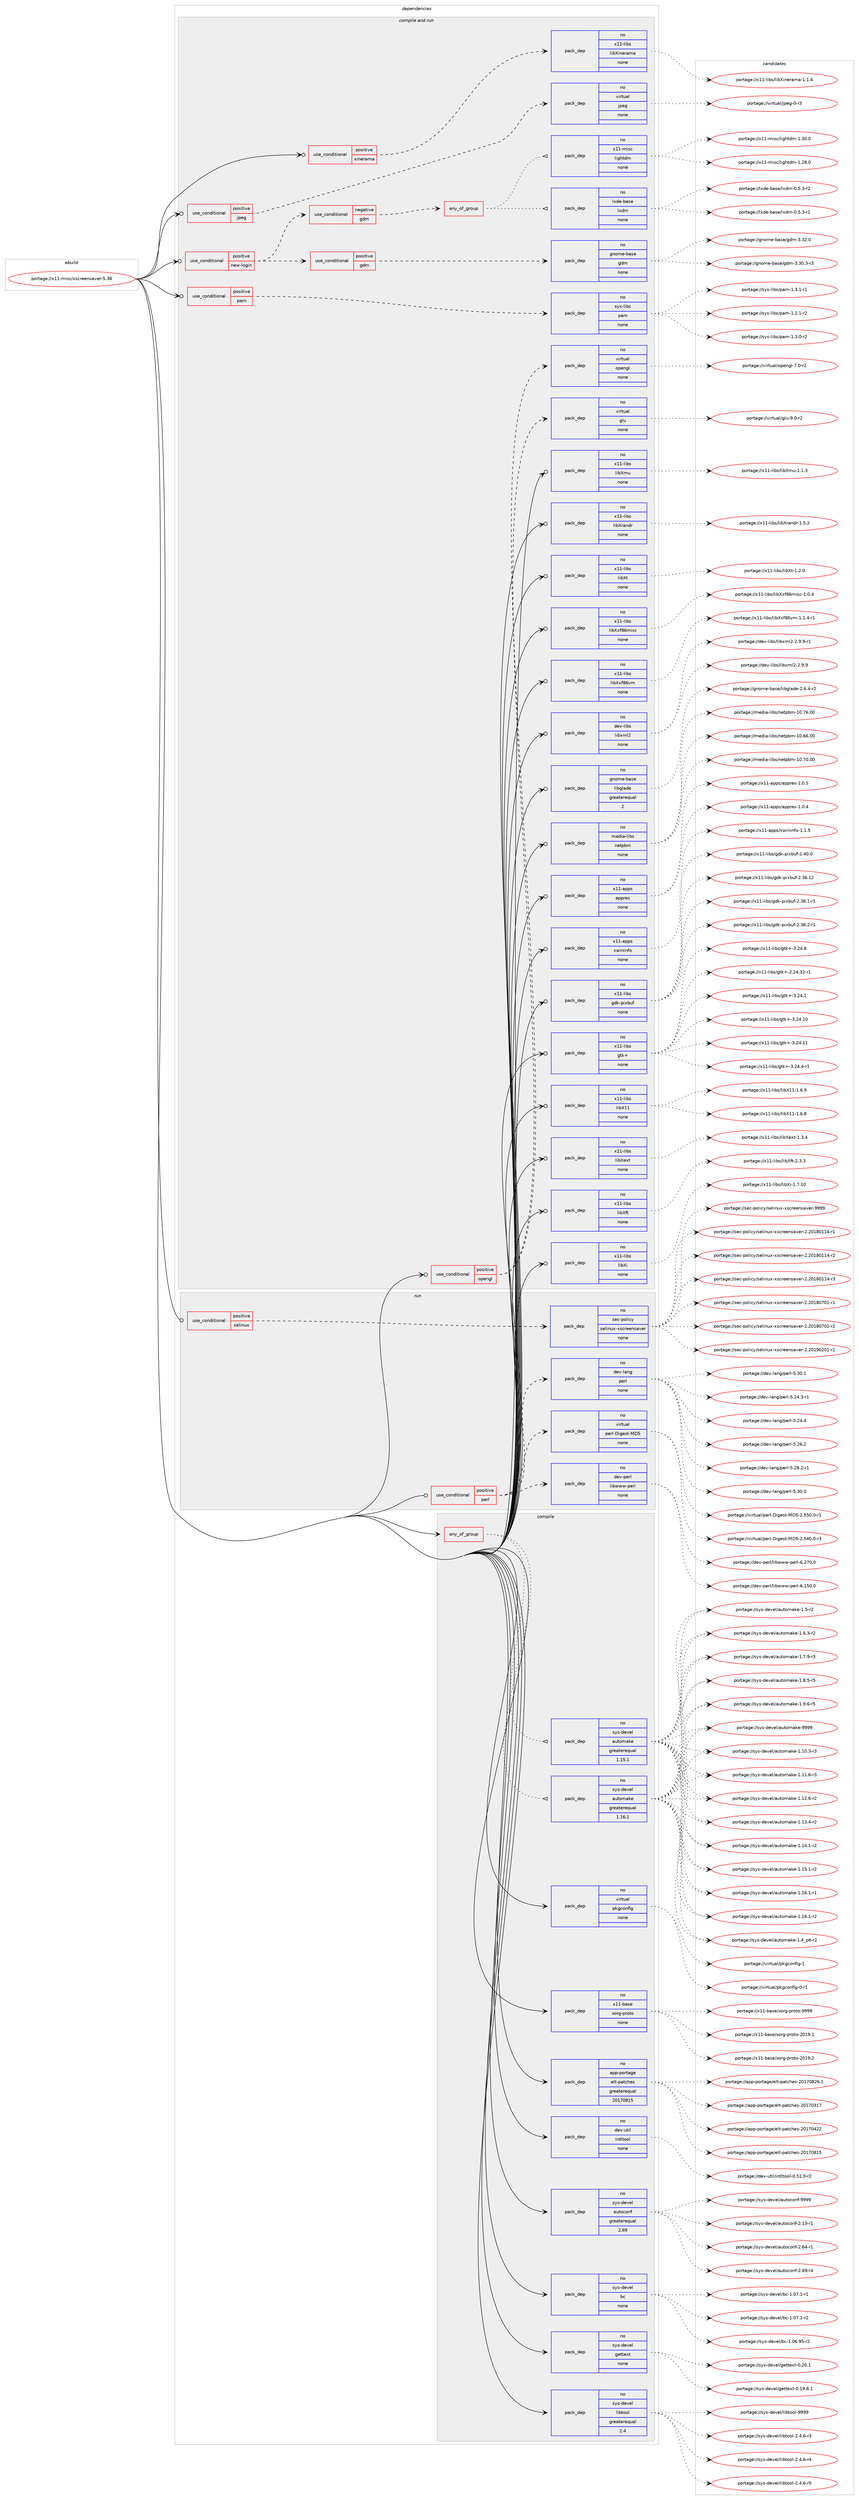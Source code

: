 digraph prolog {

# *************
# Graph options
# *************

newrank=true;
concentrate=true;
compound=true;
graph [rankdir=LR,fontname=Helvetica,fontsize=10,ranksep=1.5];#, ranksep=2.5, nodesep=0.2];
edge  [arrowhead=vee];
node  [fontname=Helvetica,fontsize=10];

# **********
# The ebuild
# **********

subgraph cluster_leftcol {
color=gray;
rank=same;
label=<<i>ebuild</i>>;
id [label="portage://x11-misc/xscreensaver-5.38", color=red, width=4, href="../x11-misc/xscreensaver-5.38.svg"];
}

# ****************
# The dependencies
# ****************

subgraph cluster_midcol {
color=gray;
label=<<i>dependencies</i>>;
subgraph cluster_compile {
fillcolor="#eeeeee";
style=filled;
label=<<i>compile</i>>;
subgraph any7915 {
dependency455602 [label=<<TABLE BORDER="0" CELLBORDER="1" CELLSPACING="0" CELLPADDING="4"><TR><TD CELLPADDING="10">any_of_group</TD></TR></TABLE>>, shape=none, color=red];subgraph pack338644 {
dependency455603 [label=<<TABLE BORDER="0" CELLBORDER="1" CELLSPACING="0" CELLPADDING="4" WIDTH="220"><TR><TD ROWSPAN="6" CELLPADDING="30">pack_dep</TD></TR><TR><TD WIDTH="110">no</TD></TR><TR><TD>sys-devel</TD></TR><TR><TD>automake</TD></TR><TR><TD>greaterequal</TD></TR><TR><TD>1.16.1</TD></TR></TABLE>>, shape=none, color=blue];
}
dependency455602:e -> dependency455603:w [weight=20,style="dotted",arrowhead="oinv"];
subgraph pack338645 {
dependency455604 [label=<<TABLE BORDER="0" CELLBORDER="1" CELLSPACING="0" CELLPADDING="4" WIDTH="220"><TR><TD ROWSPAN="6" CELLPADDING="30">pack_dep</TD></TR><TR><TD WIDTH="110">no</TD></TR><TR><TD>sys-devel</TD></TR><TR><TD>automake</TD></TR><TR><TD>greaterequal</TD></TR><TR><TD>1.15.1</TD></TR></TABLE>>, shape=none, color=blue];
}
dependency455602:e -> dependency455604:w [weight=20,style="dotted",arrowhead="oinv"];
}
id:e -> dependency455602:w [weight=20,style="solid",arrowhead="vee"];
subgraph pack338646 {
dependency455605 [label=<<TABLE BORDER="0" CELLBORDER="1" CELLSPACING="0" CELLPADDING="4" WIDTH="220"><TR><TD ROWSPAN="6" CELLPADDING="30">pack_dep</TD></TR><TR><TD WIDTH="110">no</TD></TR><TR><TD>app-portage</TD></TR><TR><TD>elt-patches</TD></TR><TR><TD>greaterequal</TD></TR><TR><TD>20170815</TD></TR></TABLE>>, shape=none, color=blue];
}
id:e -> dependency455605:w [weight=20,style="solid",arrowhead="vee"];
subgraph pack338647 {
dependency455606 [label=<<TABLE BORDER="0" CELLBORDER="1" CELLSPACING="0" CELLPADDING="4" WIDTH="220"><TR><TD ROWSPAN="6" CELLPADDING="30">pack_dep</TD></TR><TR><TD WIDTH="110">no</TD></TR><TR><TD>dev-util</TD></TR><TR><TD>intltool</TD></TR><TR><TD>none</TD></TR><TR><TD></TD></TR></TABLE>>, shape=none, color=blue];
}
id:e -> dependency455606:w [weight=20,style="solid",arrowhead="vee"];
subgraph pack338648 {
dependency455607 [label=<<TABLE BORDER="0" CELLBORDER="1" CELLSPACING="0" CELLPADDING="4" WIDTH="220"><TR><TD ROWSPAN="6" CELLPADDING="30">pack_dep</TD></TR><TR><TD WIDTH="110">no</TD></TR><TR><TD>sys-devel</TD></TR><TR><TD>autoconf</TD></TR><TR><TD>greaterequal</TD></TR><TR><TD>2.69</TD></TR></TABLE>>, shape=none, color=blue];
}
id:e -> dependency455607:w [weight=20,style="solid",arrowhead="vee"];
subgraph pack338649 {
dependency455608 [label=<<TABLE BORDER="0" CELLBORDER="1" CELLSPACING="0" CELLPADDING="4" WIDTH="220"><TR><TD ROWSPAN="6" CELLPADDING="30">pack_dep</TD></TR><TR><TD WIDTH="110">no</TD></TR><TR><TD>sys-devel</TD></TR><TR><TD>bc</TD></TR><TR><TD>none</TD></TR><TR><TD></TD></TR></TABLE>>, shape=none, color=blue];
}
id:e -> dependency455608:w [weight=20,style="solid",arrowhead="vee"];
subgraph pack338650 {
dependency455609 [label=<<TABLE BORDER="0" CELLBORDER="1" CELLSPACING="0" CELLPADDING="4" WIDTH="220"><TR><TD ROWSPAN="6" CELLPADDING="30">pack_dep</TD></TR><TR><TD WIDTH="110">no</TD></TR><TR><TD>sys-devel</TD></TR><TR><TD>gettext</TD></TR><TR><TD>none</TD></TR><TR><TD></TD></TR></TABLE>>, shape=none, color=blue];
}
id:e -> dependency455609:w [weight=20,style="solid",arrowhead="vee"];
subgraph pack338651 {
dependency455610 [label=<<TABLE BORDER="0" CELLBORDER="1" CELLSPACING="0" CELLPADDING="4" WIDTH="220"><TR><TD ROWSPAN="6" CELLPADDING="30">pack_dep</TD></TR><TR><TD WIDTH="110">no</TD></TR><TR><TD>sys-devel</TD></TR><TR><TD>libtool</TD></TR><TR><TD>greaterequal</TD></TR><TR><TD>2.4</TD></TR></TABLE>>, shape=none, color=blue];
}
id:e -> dependency455610:w [weight=20,style="solid",arrowhead="vee"];
subgraph pack338652 {
dependency455611 [label=<<TABLE BORDER="0" CELLBORDER="1" CELLSPACING="0" CELLPADDING="4" WIDTH="220"><TR><TD ROWSPAN="6" CELLPADDING="30">pack_dep</TD></TR><TR><TD WIDTH="110">no</TD></TR><TR><TD>virtual</TD></TR><TR><TD>pkgconfig</TD></TR><TR><TD>none</TD></TR><TR><TD></TD></TR></TABLE>>, shape=none, color=blue];
}
id:e -> dependency455611:w [weight=20,style="solid",arrowhead="vee"];
subgraph pack338653 {
dependency455612 [label=<<TABLE BORDER="0" CELLBORDER="1" CELLSPACING="0" CELLPADDING="4" WIDTH="220"><TR><TD ROWSPAN="6" CELLPADDING="30">pack_dep</TD></TR><TR><TD WIDTH="110">no</TD></TR><TR><TD>x11-base</TD></TR><TR><TD>xorg-proto</TD></TR><TR><TD>none</TD></TR><TR><TD></TD></TR></TABLE>>, shape=none, color=blue];
}
id:e -> dependency455612:w [weight=20,style="solid",arrowhead="vee"];
}
subgraph cluster_compileandrun {
fillcolor="#eeeeee";
style=filled;
label=<<i>compile and run</i>>;
subgraph cond108754 {
dependency455613 [label=<<TABLE BORDER="0" CELLBORDER="1" CELLSPACING="0" CELLPADDING="4"><TR><TD ROWSPAN="3" CELLPADDING="10">use_conditional</TD></TR><TR><TD>positive</TD></TR><TR><TD>jpeg</TD></TR></TABLE>>, shape=none, color=red];
subgraph pack338654 {
dependency455614 [label=<<TABLE BORDER="0" CELLBORDER="1" CELLSPACING="0" CELLPADDING="4" WIDTH="220"><TR><TD ROWSPAN="6" CELLPADDING="30">pack_dep</TD></TR><TR><TD WIDTH="110">no</TD></TR><TR><TD>virtual</TD></TR><TR><TD>jpeg</TD></TR><TR><TD>none</TD></TR><TR><TD></TD></TR></TABLE>>, shape=none, color=blue];
}
dependency455613:e -> dependency455614:w [weight=20,style="dashed",arrowhead="vee"];
}
id:e -> dependency455613:w [weight=20,style="solid",arrowhead="odotvee"];
subgraph cond108755 {
dependency455615 [label=<<TABLE BORDER="0" CELLBORDER="1" CELLSPACING="0" CELLPADDING="4"><TR><TD ROWSPAN="3" CELLPADDING="10">use_conditional</TD></TR><TR><TD>positive</TD></TR><TR><TD>new-login</TD></TR></TABLE>>, shape=none, color=red];
subgraph cond108756 {
dependency455616 [label=<<TABLE BORDER="0" CELLBORDER="1" CELLSPACING="0" CELLPADDING="4"><TR><TD ROWSPAN="3" CELLPADDING="10">use_conditional</TD></TR><TR><TD>positive</TD></TR><TR><TD>gdm</TD></TR></TABLE>>, shape=none, color=red];
subgraph pack338655 {
dependency455617 [label=<<TABLE BORDER="0" CELLBORDER="1" CELLSPACING="0" CELLPADDING="4" WIDTH="220"><TR><TD ROWSPAN="6" CELLPADDING="30">pack_dep</TD></TR><TR><TD WIDTH="110">no</TD></TR><TR><TD>gnome-base</TD></TR><TR><TD>gdm</TD></TR><TR><TD>none</TD></TR><TR><TD></TD></TR></TABLE>>, shape=none, color=blue];
}
dependency455616:e -> dependency455617:w [weight=20,style="dashed",arrowhead="vee"];
}
dependency455615:e -> dependency455616:w [weight=20,style="dashed",arrowhead="vee"];
subgraph cond108757 {
dependency455618 [label=<<TABLE BORDER="0" CELLBORDER="1" CELLSPACING="0" CELLPADDING="4"><TR><TD ROWSPAN="3" CELLPADDING="10">use_conditional</TD></TR><TR><TD>negative</TD></TR><TR><TD>gdm</TD></TR></TABLE>>, shape=none, color=red];
subgraph any7916 {
dependency455619 [label=<<TABLE BORDER="0" CELLBORDER="1" CELLSPACING="0" CELLPADDING="4"><TR><TD CELLPADDING="10">any_of_group</TD></TR></TABLE>>, shape=none, color=red];subgraph pack338656 {
dependency455620 [label=<<TABLE BORDER="0" CELLBORDER="1" CELLSPACING="0" CELLPADDING="4" WIDTH="220"><TR><TD ROWSPAN="6" CELLPADDING="30">pack_dep</TD></TR><TR><TD WIDTH="110">no</TD></TR><TR><TD>x11-misc</TD></TR><TR><TD>lightdm</TD></TR><TR><TD>none</TD></TR><TR><TD></TD></TR></TABLE>>, shape=none, color=blue];
}
dependency455619:e -> dependency455620:w [weight=20,style="dotted",arrowhead="oinv"];
subgraph pack338657 {
dependency455621 [label=<<TABLE BORDER="0" CELLBORDER="1" CELLSPACING="0" CELLPADDING="4" WIDTH="220"><TR><TD ROWSPAN="6" CELLPADDING="30">pack_dep</TD></TR><TR><TD WIDTH="110">no</TD></TR><TR><TD>lxde-base</TD></TR><TR><TD>lxdm</TD></TR><TR><TD>none</TD></TR><TR><TD></TD></TR></TABLE>>, shape=none, color=blue];
}
dependency455619:e -> dependency455621:w [weight=20,style="dotted",arrowhead="oinv"];
}
dependency455618:e -> dependency455619:w [weight=20,style="dashed",arrowhead="vee"];
}
dependency455615:e -> dependency455618:w [weight=20,style="dashed",arrowhead="vee"];
}
id:e -> dependency455615:w [weight=20,style="solid",arrowhead="odotvee"];
subgraph cond108758 {
dependency455622 [label=<<TABLE BORDER="0" CELLBORDER="1" CELLSPACING="0" CELLPADDING="4"><TR><TD ROWSPAN="3" CELLPADDING="10">use_conditional</TD></TR><TR><TD>positive</TD></TR><TR><TD>opengl</TD></TR></TABLE>>, shape=none, color=red];
subgraph pack338658 {
dependency455623 [label=<<TABLE BORDER="0" CELLBORDER="1" CELLSPACING="0" CELLPADDING="4" WIDTH="220"><TR><TD ROWSPAN="6" CELLPADDING="30">pack_dep</TD></TR><TR><TD WIDTH="110">no</TD></TR><TR><TD>virtual</TD></TR><TR><TD>glu</TD></TR><TR><TD>none</TD></TR><TR><TD></TD></TR></TABLE>>, shape=none, color=blue];
}
dependency455622:e -> dependency455623:w [weight=20,style="dashed",arrowhead="vee"];
subgraph pack338659 {
dependency455624 [label=<<TABLE BORDER="0" CELLBORDER="1" CELLSPACING="0" CELLPADDING="4" WIDTH="220"><TR><TD ROWSPAN="6" CELLPADDING="30">pack_dep</TD></TR><TR><TD WIDTH="110">no</TD></TR><TR><TD>virtual</TD></TR><TR><TD>opengl</TD></TR><TR><TD>none</TD></TR><TR><TD></TD></TR></TABLE>>, shape=none, color=blue];
}
dependency455622:e -> dependency455624:w [weight=20,style="dashed",arrowhead="vee"];
}
id:e -> dependency455622:w [weight=20,style="solid",arrowhead="odotvee"];
subgraph cond108759 {
dependency455625 [label=<<TABLE BORDER="0" CELLBORDER="1" CELLSPACING="0" CELLPADDING="4"><TR><TD ROWSPAN="3" CELLPADDING="10">use_conditional</TD></TR><TR><TD>positive</TD></TR><TR><TD>pam</TD></TR></TABLE>>, shape=none, color=red];
subgraph pack338660 {
dependency455626 [label=<<TABLE BORDER="0" CELLBORDER="1" CELLSPACING="0" CELLPADDING="4" WIDTH="220"><TR><TD ROWSPAN="6" CELLPADDING="30">pack_dep</TD></TR><TR><TD WIDTH="110">no</TD></TR><TR><TD>sys-libs</TD></TR><TR><TD>pam</TD></TR><TR><TD>none</TD></TR><TR><TD></TD></TR></TABLE>>, shape=none, color=blue];
}
dependency455625:e -> dependency455626:w [weight=20,style="dashed",arrowhead="vee"];
}
id:e -> dependency455625:w [weight=20,style="solid",arrowhead="odotvee"];
subgraph cond108760 {
dependency455627 [label=<<TABLE BORDER="0" CELLBORDER="1" CELLSPACING="0" CELLPADDING="4"><TR><TD ROWSPAN="3" CELLPADDING="10">use_conditional</TD></TR><TR><TD>positive</TD></TR><TR><TD>xinerama</TD></TR></TABLE>>, shape=none, color=red];
subgraph pack338661 {
dependency455628 [label=<<TABLE BORDER="0" CELLBORDER="1" CELLSPACING="0" CELLPADDING="4" WIDTH="220"><TR><TD ROWSPAN="6" CELLPADDING="30">pack_dep</TD></TR><TR><TD WIDTH="110">no</TD></TR><TR><TD>x11-libs</TD></TR><TR><TD>libXinerama</TD></TR><TR><TD>none</TD></TR><TR><TD></TD></TR></TABLE>>, shape=none, color=blue];
}
dependency455627:e -> dependency455628:w [weight=20,style="dashed",arrowhead="vee"];
}
id:e -> dependency455627:w [weight=20,style="solid",arrowhead="odotvee"];
subgraph pack338662 {
dependency455629 [label=<<TABLE BORDER="0" CELLBORDER="1" CELLSPACING="0" CELLPADDING="4" WIDTH="220"><TR><TD ROWSPAN="6" CELLPADDING="30">pack_dep</TD></TR><TR><TD WIDTH="110">no</TD></TR><TR><TD>dev-libs</TD></TR><TR><TD>libxml2</TD></TR><TR><TD>none</TD></TR><TR><TD></TD></TR></TABLE>>, shape=none, color=blue];
}
id:e -> dependency455629:w [weight=20,style="solid",arrowhead="odotvee"];
subgraph pack338663 {
dependency455630 [label=<<TABLE BORDER="0" CELLBORDER="1" CELLSPACING="0" CELLPADDING="4" WIDTH="220"><TR><TD ROWSPAN="6" CELLPADDING="30">pack_dep</TD></TR><TR><TD WIDTH="110">no</TD></TR><TR><TD>gnome-base</TD></TR><TR><TD>libglade</TD></TR><TR><TD>greaterequal</TD></TR><TR><TD>2</TD></TR></TABLE>>, shape=none, color=blue];
}
id:e -> dependency455630:w [weight=20,style="solid",arrowhead="odotvee"];
subgraph pack338664 {
dependency455631 [label=<<TABLE BORDER="0" CELLBORDER="1" CELLSPACING="0" CELLPADDING="4" WIDTH="220"><TR><TD ROWSPAN="6" CELLPADDING="30">pack_dep</TD></TR><TR><TD WIDTH="110">no</TD></TR><TR><TD>media-libs</TD></TR><TR><TD>netpbm</TD></TR><TR><TD>none</TD></TR><TR><TD></TD></TR></TABLE>>, shape=none, color=blue];
}
id:e -> dependency455631:w [weight=20,style="solid",arrowhead="odotvee"];
subgraph pack338665 {
dependency455632 [label=<<TABLE BORDER="0" CELLBORDER="1" CELLSPACING="0" CELLPADDING="4" WIDTH="220"><TR><TD ROWSPAN="6" CELLPADDING="30">pack_dep</TD></TR><TR><TD WIDTH="110">no</TD></TR><TR><TD>x11-apps</TD></TR><TR><TD>appres</TD></TR><TR><TD>none</TD></TR><TR><TD></TD></TR></TABLE>>, shape=none, color=blue];
}
id:e -> dependency455632:w [weight=20,style="solid",arrowhead="odotvee"];
subgraph pack338666 {
dependency455633 [label=<<TABLE BORDER="0" CELLBORDER="1" CELLSPACING="0" CELLPADDING="4" WIDTH="220"><TR><TD ROWSPAN="6" CELLPADDING="30">pack_dep</TD></TR><TR><TD WIDTH="110">no</TD></TR><TR><TD>x11-apps</TD></TR><TR><TD>xwininfo</TD></TR><TR><TD>none</TD></TR><TR><TD></TD></TR></TABLE>>, shape=none, color=blue];
}
id:e -> dependency455633:w [weight=20,style="solid",arrowhead="odotvee"];
subgraph pack338667 {
dependency455634 [label=<<TABLE BORDER="0" CELLBORDER="1" CELLSPACING="0" CELLPADDING="4" WIDTH="220"><TR><TD ROWSPAN="6" CELLPADDING="30">pack_dep</TD></TR><TR><TD WIDTH="110">no</TD></TR><TR><TD>x11-libs</TD></TR><TR><TD>gdk-pixbuf</TD></TR><TR><TD>none</TD></TR><TR><TD></TD></TR></TABLE>>, shape=none, color=blue];
}
id:e -> dependency455634:w [weight=20,style="solid",arrowhead="odotvee"];
subgraph pack338668 {
dependency455635 [label=<<TABLE BORDER="0" CELLBORDER="1" CELLSPACING="0" CELLPADDING="4" WIDTH="220"><TR><TD ROWSPAN="6" CELLPADDING="30">pack_dep</TD></TR><TR><TD WIDTH="110">no</TD></TR><TR><TD>x11-libs</TD></TR><TR><TD>gtk+</TD></TR><TR><TD>none</TD></TR><TR><TD></TD></TR></TABLE>>, shape=none, color=blue];
}
id:e -> dependency455635:w [weight=20,style="solid",arrowhead="odotvee"];
subgraph pack338669 {
dependency455636 [label=<<TABLE BORDER="0" CELLBORDER="1" CELLSPACING="0" CELLPADDING="4" WIDTH="220"><TR><TD ROWSPAN="6" CELLPADDING="30">pack_dep</TD></TR><TR><TD WIDTH="110">no</TD></TR><TR><TD>x11-libs</TD></TR><TR><TD>libX11</TD></TR><TR><TD>none</TD></TR><TR><TD></TD></TR></TABLE>>, shape=none, color=blue];
}
id:e -> dependency455636:w [weight=20,style="solid",arrowhead="odotvee"];
subgraph pack338670 {
dependency455637 [label=<<TABLE BORDER="0" CELLBORDER="1" CELLSPACING="0" CELLPADDING="4" WIDTH="220"><TR><TD ROWSPAN="6" CELLPADDING="30">pack_dep</TD></TR><TR><TD WIDTH="110">no</TD></TR><TR><TD>x11-libs</TD></TR><TR><TD>libXext</TD></TR><TR><TD>none</TD></TR><TR><TD></TD></TR></TABLE>>, shape=none, color=blue];
}
id:e -> dependency455637:w [weight=20,style="solid",arrowhead="odotvee"];
subgraph pack338671 {
dependency455638 [label=<<TABLE BORDER="0" CELLBORDER="1" CELLSPACING="0" CELLPADDING="4" WIDTH="220"><TR><TD ROWSPAN="6" CELLPADDING="30">pack_dep</TD></TR><TR><TD WIDTH="110">no</TD></TR><TR><TD>x11-libs</TD></TR><TR><TD>libXft</TD></TR><TR><TD>none</TD></TR><TR><TD></TD></TR></TABLE>>, shape=none, color=blue];
}
id:e -> dependency455638:w [weight=20,style="solid",arrowhead="odotvee"];
subgraph pack338672 {
dependency455639 [label=<<TABLE BORDER="0" CELLBORDER="1" CELLSPACING="0" CELLPADDING="4" WIDTH="220"><TR><TD ROWSPAN="6" CELLPADDING="30">pack_dep</TD></TR><TR><TD WIDTH="110">no</TD></TR><TR><TD>x11-libs</TD></TR><TR><TD>libXi</TD></TR><TR><TD>none</TD></TR><TR><TD></TD></TR></TABLE>>, shape=none, color=blue];
}
id:e -> dependency455639:w [weight=20,style="solid",arrowhead="odotvee"];
subgraph pack338673 {
dependency455640 [label=<<TABLE BORDER="0" CELLBORDER="1" CELLSPACING="0" CELLPADDING="4" WIDTH="220"><TR><TD ROWSPAN="6" CELLPADDING="30">pack_dep</TD></TR><TR><TD WIDTH="110">no</TD></TR><TR><TD>x11-libs</TD></TR><TR><TD>libXmu</TD></TR><TR><TD>none</TD></TR><TR><TD></TD></TR></TABLE>>, shape=none, color=blue];
}
id:e -> dependency455640:w [weight=20,style="solid",arrowhead="odotvee"];
subgraph pack338674 {
dependency455641 [label=<<TABLE BORDER="0" CELLBORDER="1" CELLSPACING="0" CELLPADDING="4" WIDTH="220"><TR><TD ROWSPAN="6" CELLPADDING="30">pack_dep</TD></TR><TR><TD WIDTH="110">no</TD></TR><TR><TD>x11-libs</TD></TR><TR><TD>libXrandr</TD></TR><TR><TD>none</TD></TR><TR><TD></TD></TR></TABLE>>, shape=none, color=blue];
}
id:e -> dependency455641:w [weight=20,style="solid",arrowhead="odotvee"];
subgraph pack338675 {
dependency455642 [label=<<TABLE BORDER="0" CELLBORDER="1" CELLSPACING="0" CELLPADDING="4" WIDTH="220"><TR><TD ROWSPAN="6" CELLPADDING="30">pack_dep</TD></TR><TR><TD WIDTH="110">no</TD></TR><TR><TD>x11-libs</TD></TR><TR><TD>libXt</TD></TR><TR><TD>none</TD></TR><TR><TD></TD></TR></TABLE>>, shape=none, color=blue];
}
id:e -> dependency455642:w [weight=20,style="solid",arrowhead="odotvee"];
subgraph pack338676 {
dependency455643 [label=<<TABLE BORDER="0" CELLBORDER="1" CELLSPACING="0" CELLPADDING="4" WIDTH="220"><TR><TD ROWSPAN="6" CELLPADDING="30">pack_dep</TD></TR><TR><TD WIDTH="110">no</TD></TR><TR><TD>x11-libs</TD></TR><TR><TD>libXxf86misc</TD></TR><TR><TD>none</TD></TR><TR><TD></TD></TR></TABLE>>, shape=none, color=blue];
}
id:e -> dependency455643:w [weight=20,style="solid",arrowhead="odotvee"];
subgraph pack338677 {
dependency455644 [label=<<TABLE BORDER="0" CELLBORDER="1" CELLSPACING="0" CELLPADDING="4" WIDTH="220"><TR><TD ROWSPAN="6" CELLPADDING="30">pack_dep</TD></TR><TR><TD WIDTH="110">no</TD></TR><TR><TD>x11-libs</TD></TR><TR><TD>libXxf86vm</TD></TR><TR><TD>none</TD></TR><TR><TD></TD></TR></TABLE>>, shape=none, color=blue];
}
id:e -> dependency455644:w [weight=20,style="solid",arrowhead="odotvee"];
}
subgraph cluster_run {
fillcolor="#eeeeee";
style=filled;
label=<<i>run</i>>;
subgraph cond108761 {
dependency455645 [label=<<TABLE BORDER="0" CELLBORDER="1" CELLSPACING="0" CELLPADDING="4"><TR><TD ROWSPAN="3" CELLPADDING="10">use_conditional</TD></TR><TR><TD>positive</TD></TR><TR><TD>perl</TD></TR></TABLE>>, shape=none, color=red];
subgraph pack338678 {
dependency455646 [label=<<TABLE BORDER="0" CELLBORDER="1" CELLSPACING="0" CELLPADDING="4" WIDTH="220"><TR><TD ROWSPAN="6" CELLPADDING="30">pack_dep</TD></TR><TR><TD WIDTH="110">no</TD></TR><TR><TD>dev-lang</TD></TR><TR><TD>perl</TD></TR><TR><TD>none</TD></TR><TR><TD></TD></TR></TABLE>>, shape=none, color=blue];
}
dependency455645:e -> dependency455646:w [weight=20,style="dashed",arrowhead="vee"];
subgraph pack338679 {
dependency455647 [label=<<TABLE BORDER="0" CELLBORDER="1" CELLSPACING="0" CELLPADDING="4" WIDTH="220"><TR><TD ROWSPAN="6" CELLPADDING="30">pack_dep</TD></TR><TR><TD WIDTH="110">no</TD></TR><TR><TD>dev-perl</TD></TR><TR><TD>libwww-perl</TD></TR><TR><TD>none</TD></TR><TR><TD></TD></TR></TABLE>>, shape=none, color=blue];
}
dependency455645:e -> dependency455647:w [weight=20,style="dashed",arrowhead="vee"];
subgraph pack338680 {
dependency455648 [label=<<TABLE BORDER="0" CELLBORDER="1" CELLSPACING="0" CELLPADDING="4" WIDTH="220"><TR><TD ROWSPAN="6" CELLPADDING="30">pack_dep</TD></TR><TR><TD WIDTH="110">no</TD></TR><TR><TD>virtual</TD></TR><TR><TD>perl-Digest-MD5</TD></TR><TR><TD>none</TD></TR><TR><TD></TD></TR></TABLE>>, shape=none, color=blue];
}
dependency455645:e -> dependency455648:w [weight=20,style="dashed",arrowhead="vee"];
}
id:e -> dependency455645:w [weight=20,style="solid",arrowhead="odot"];
subgraph cond108762 {
dependency455649 [label=<<TABLE BORDER="0" CELLBORDER="1" CELLSPACING="0" CELLPADDING="4"><TR><TD ROWSPAN="3" CELLPADDING="10">use_conditional</TD></TR><TR><TD>positive</TD></TR><TR><TD>selinux</TD></TR></TABLE>>, shape=none, color=red];
subgraph pack338681 {
dependency455650 [label=<<TABLE BORDER="0" CELLBORDER="1" CELLSPACING="0" CELLPADDING="4" WIDTH="220"><TR><TD ROWSPAN="6" CELLPADDING="30">pack_dep</TD></TR><TR><TD WIDTH="110">no</TD></TR><TR><TD>sec-policy</TD></TR><TR><TD>selinux-xscreensaver</TD></TR><TR><TD>none</TD></TR><TR><TD></TD></TR></TABLE>>, shape=none, color=blue];
}
dependency455649:e -> dependency455650:w [weight=20,style="dashed",arrowhead="vee"];
}
id:e -> dependency455649:w [weight=20,style="solid",arrowhead="odot"];
}
}

# **************
# The candidates
# **************

subgraph cluster_choices {
rank=same;
color=gray;
label=<<i>candidates</i>>;

subgraph choice338644 {
color=black;
nodesep=1;
choiceportage11512111545100101118101108479711711611110997107101454946494846514511451 [label="portage://sys-devel/automake-1.10.3-r3", color=red, width=4,href="../sys-devel/automake-1.10.3-r3.svg"];
choiceportage11512111545100101118101108479711711611110997107101454946494946544511451 [label="portage://sys-devel/automake-1.11.6-r3", color=red, width=4,href="../sys-devel/automake-1.11.6-r3.svg"];
choiceportage11512111545100101118101108479711711611110997107101454946495046544511450 [label="portage://sys-devel/automake-1.12.6-r2", color=red, width=4,href="../sys-devel/automake-1.12.6-r2.svg"];
choiceportage11512111545100101118101108479711711611110997107101454946495146524511450 [label="portage://sys-devel/automake-1.13.4-r2", color=red, width=4,href="../sys-devel/automake-1.13.4-r2.svg"];
choiceportage11512111545100101118101108479711711611110997107101454946495246494511450 [label="portage://sys-devel/automake-1.14.1-r2", color=red, width=4,href="../sys-devel/automake-1.14.1-r2.svg"];
choiceportage11512111545100101118101108479711711611110997107101454946495346494511450 [label="portage://sys-devel/automake-1.15.1-r2", color=red, width=4,href="../sys-devel/automake-1.15.1-r2.svg"];
choiceportage11512111545100101118101108479711711611110997107101454946495446494511449 [label="portage://sys-devel/automake-1.16.1-r1", color=red, width=4,href="../sys-devel/automake-1.16.1-r1.svg"];
choiceportage11512111545100101118101108479711711611110997107101454946495446494511450 [label="portage://sys-devel/automake-1.16.1-r2", color=red, width=4,href="../sys-devel/automake-1.16.1-r2.svg"];
choiceportage115121115451001011181011084797117116111109971071014549465295112544511450 [label="portage://sys-devel/automake-1.4_p6-r2", color=red, width=4,href="../sys-devel/automake-1.4_p6-r2.svg"];
choiceportage11512111545100101118101108479711711611110997107101454946534511450 [label="portage://sys-devel/automake-1.5-r2", color=red, width=4,href="../sys-devel/automake-1.5-r2.svg"];
choiceportage115121115451001011181011084797117116111109971071014549465446514511450 [label="portage://sys-devel/automake-1.6.3-r2", color=red, width=4,href="../sys-devel/automake-1.6.3-r2.svg"];
choiceportage115121115451001011181011084797117116111109971071014549465546574511451 [label="portage://sys-devel/automake-1.7.9-r3", color=red, width=4,href="../sys-devel/automake-1.7.9-r3.svg"];
choiceportage115121115451001011181011084797117116111109971071014549465646534511453 [label="portage://sys-devel/automake-1.8.5-r5", color=red, width=4,href="../sys-devel/automake-1.8.5-r5.svg"];
choiceportage115121115451001011181011084797117116111109971071014549465746544511453 [label="portage://sys-devel/automake-1.9.6-r5", color=red, width=4,href="../sys-devel/automake-1.9.6-r5.svg"];
choiceportage115121115451001011181011084797117116111109971071014557575757 [label="portage://sys-devel/automake-9999", color=red, width=4,href="../sys-devel/automake-9999.svg"];
dependency455603:e -> choiceportage11512111545100101118101108479711711611110997107101454946494846514511451:w [style=dotted,weight="100"];
dependency455603:e -> choiceportage11512111545100101118101108479711711611110997107101454946494946544511451:w [style=dotted,weight="100"];
dependency455603:e -> choiceportage11512111545100101118101108479711711611110997107101454946495046544511450:w [style=dotted,weight="100"];
dependency455603:e -> choiceportage11512111545100101118101108479711711611110997107101454946495146524511450:w [style=dotted,weight="100"];
dependency455603:e -> choiceportage11512111545100101118101108479711711611110997107101454946495246494511450:w [style=dotted,weight="100"];
dependency455603:e -> choiceportage11512111545100101118101108479711711611110997107101454946495346494511450:w [style=dotted,weight="100"];
dependency455603:e -> choiceportage11512111545100101118101108479711711611110997107101454946495446494511449:w [style=dotted,weight="100"];
dependency455603:e -> choiceportage11512111545100101118101108479711711611110997107101454946495446494511450:w [style=dotted,weight="100"];
dependency455603:e -> choiceportage115121115451001011181011084797117116111109971071014549465295112544511450:w [style=dotted,weight="100"];
dependency455603:e -> choiceportage11512111545100101118101108479711711611110997107101454946534511450:w [style=dotted,weight="100"];
dependency455603:e -> choiceportage115121115451001011181011084797117116111109971071014549465446514511450:w [style=dotted,weight="100"];
dependency455603:e -> choiceportage115121115451001011181011084797117116111109971071014549465546574511451:w [style=dotted,weight="100"];
dependency455603:e -> choiceportage115121115451001011181011084797117116111109971071014549465646534511453:w [style=dotted,weight="100"];
dependency455603:e -> choiceportage115121115451001011181011084797117116111109971071014549465746544511453:w [style=dotted,weight="100"];
dependency455603:e -> choiceportage115121115451001011181011084797117116111109971071014557575757:w [style=dotted,weight="100"];
}
subgraph choice338645 {
color=black;
nodesep=1;
choiceportage11512111545100101118101108479711711611110997107101454946494846514511451 [label="portage://sys-devel/automake-1.10.3-r3", color=red, width=4,href="../sys-devel/automake-1.10.3-r3.svg"];
choiceportage11512111545100101118101108479711711611110997107101454946494946544511451 [label="portage://sys-devel/automake-1.11.6-r3", color=red, width=4,href="../sys-devel/automake-1.11.6-r3.svg"];
choiceportage11512111545100101118101108479711711611110997107101454946495046544511450 [label="portage://sys-devel/automake-1.12.6-r2", color=red, width=4,href="../sys-devel/automake-1.12.6-r2.svg"];
choiceportage11512111545100101118101108479711711611110997107101454946495146524511450 [label="portage://sys-devel/automake-1.13.4-r2", color=red, width=4,href="../sys-devel/automake-1.13.4-r2.svg"];
choiceportage11512111545100101118101108479711711611110997107101454946495246494511450 [label="portage://sys-devel/automake-1.14.1-r2", color=red, width=4,href="../sys-devel/automake-1.14.1-r2.svg"];
choiceportage11512111545100101118101108479711711611110997107101454946495346494511450 [label="portage://sys-devel/automake-1.15.1-r2", color=red, width=4,href="../sys-devel/automake-1.15.1-r2.svg"];
choiceportage11512111545100101118101108479711711611110997107101454946495446494511449 [label="portage://sys-devel/automake-1.16.1-r1", color=red, width=4,href="../sys-devel/automake-1.16.1-r1.svg"];
choiceportage11512111545100101118101108479711711611110997107101454946495446494511450 [label="portage://sys-devel/automake-1.16.1-r2", color=red, width=4,href="../sys-devel/automake-1.16.1-r2.svg"];
choiceportage115121115451001011181011084797117116111109971071014549465295112544511450 [label="portage://sys-devel/automake-1.4_p6-r2", color=red, width=4,href="../sys-devel/automake-1.4_p6-r2.svg"];
choiceportage11512111545100101118101108479711711611110997107101454946534511450 [label="portage://sys-devel/automake-1.5-r2", color=red, width=4,href="../sys-devel/automake-1.5-r2.svg"];
choiceportage115121115451001011181011084797117116111109971071014549465446514511450 [label="portage://sys-devel/automake-1.6.3-r2", color=red, width=4,href="../sys-devel/automake-1.6.3-r2.svg"];
choiceportage115121115451001011181011084797117116111109971071014549465546574511451 [label="portage://sys-devel/automake-1.7.9-r3", color=red, width=4,href="../sys-devel/automake-1.7.9-r3.svg"];
choiceportage115121115451001011181011084797117116111109971071014549465646534511453 [label="portage://sys-devel/automake-1.8.5-r5", color=red, width=4,href="../sys-devel/automake-1.8.5-r5.svg"];
choiceportage115121115451001011181011084797117116111109971071014549465746544511453 [label="portage://sys-devel/automake-1.9.6-r5", color=red, width=4,href="../sys-devel/automake-1.9.6-r5.svg"];
choiceportage115121115451001011181011084797117116111109971071014557575757 [label="portage://sys-devel/automake-9999", color=red, width=4,href="../sys-devel/automake-9999.svg"];
dependency455604:e -> choiceportage11512111545100101118101108479711711611110997107101454946494846514511451:w [style=dotted,weight="100"];
dependency455604:e -> choiceportage11512111545100101118101108479711711611110997107101454946494946544511451:w [style=dotted,weight="100"];
dependency455604:e -> choiceportage11512111545100101118101108479711711611110997107101454946495046544511450:w [style=dotted,weight="100"];
dependency455604:e -> choiceportage11512111545100101118101108479711711611110997107101454946495146524511450:w [style=dotted,weight="100"];
dependency455604:e -> choiceportage11512111545100101118101108479711711611110997107101454946495246494511450:w [style=dotted,weight="100"];
dependency455604:e -> choiceportage11512111545100101118101108479711711611110997107101454946495346494511450:w [style=dotted,weight="100"];
dependency455604:e -> choiceportage11512111545100101118101108479711711611110997107101454946495446494511449:w [style=dotted,weight="100"];
dependency455604:e -> choiceportage11512111545100101118101108479711711611110997107101454946495446494511450:w [style=dotted,weight="100"];
dependency455604:e -> choiceportage115121115451001011181011084797117116111109971071014549465295112544511450:w [style=dotted,weight="100"];
dependency455604:e -> choiceportage11512111545100101118101108479711711611110997107101454946534511450:w [style=dotted,weight="100"];
dependency455604:e -> choiceportage115121115451001011181011084797117116111109971071014549465446514511450:w [style=dotted,weight="100"];
dependency455604:e -> choiceportage115121115451001011181011084797117116111109971071014549465546574511451:w [style=dotted,weight="100"];
dependency455604:e -> choiceportage115121115451001011181011084797117116111109971071014549465646534511453:w [style=dotted,weight="100"];
dependency455604:e -> choiceportage115121115451001011181011084797117116111109971071014549465746544511453:w [style=dotted,weight="100"];
dependency455604:e -> choiceportage115121115451001011181011084797117116111109971071014557575757:w [style=dotted,weight="100"];
}
subgraph choice338646 {
color=black;
nodesep=1;
choiceportage97112112451121111141169710310147101108116451129711699104101115455048495548514955 [label="portage://app-portage/elt-patches-20170317", color=red, width=4,href="../app-portage/elt-patches-20170317.svg"];
choiceportage97112112451121111141169710310147101108116451129711699104101115455048495548525050 [label="portage://app-portage/elt-patches-20170422", color=red, width=4,href="../app-portage/elt-patches-20170422.svg"];
choiceportage97112112451121111141169710310147101108116451129711699104101115455048495548564953 [label="portage://app-portage/elt-patches-20170815", color=red, width=4,href="../app-portage/elt-patches-20170815.svg"];
choiceportage971121124511211111411697103101471011081164511297116991041011154550484955485650544649 [label="portage://app-portage/elt-patches-20170826.1", color=red, width=4,href="../app-portage/elt-patches-20170826.1.svg"];
dependency455605:e -> choiceportage97112112451121111141169710310147101108116451129711699104101115455048495548514955:w [style=dotted,weight="100"];
dependency455605:e -> choiceportage97112112451121111141169710310147101108116451129711699104101115455048495548525050:w [style=dotted,weight="100"];
dependency455605:e -> choiceportage97112112451121111141169710310147101108116451129711699104101115455048495548564953:w [style=dotted,weight="100"];
dependency455605:e -> choiceportage971121124511211111411697103101471011081164511297116991041011154550484955485650544649:w [style=dotted,weight="100"];
}
subgraph choice338647 {
color=black;
nodesep=1;
choiceportage1001011184511711610510847105110116108116111111108454846534946484511450 [label="portage://dev-util/intltool-0.51.0-r2", color=red, width=4,href="../dev-util/intltool-0.51.0-r2.svg"];
dependency455606:e -> choiceportage1001011184511711610510847105110116108116111111108454846534946484511450:w [style=dotted,weight="100"];
}
subgraph choice338648 {
color=black;
nodesep=1;
choiceportage1151211154510010111810110847971171161119911111010245504649514511449 [label="portage://sys-devel/autoconf-2.13-r1", color=red, width=4,href="../sys-devel/autoconf-2.13-r1.svg"];
choiceportage1151211154510010111810110847971171161119911111010245504654524511449 [label="portage://sys-devel/autoconf-2.64-r1", color=red, width=4,href="../sys-devel/autoconf-2.64-r1.svg"];
choiceportage1151211154510010111810110847971171161119911111010245504654574511452 [label="portage://sys-devel/autoconf-2.69-r4", color=red, width=4,href="../sys-devel/autoconf-2.69-r4.svg"];
choiceportage115121115451001011181011084797117116111991111101024557575757 [label="portage://sys-devel/autoconf-9999", color=red, width=4,href="../sys-devel/autoconf-9999.svg"];
dependency455607:e -> choiceportage1151211154510010111810110847971171161119911111010245504649514511449:w [style=dotted,weight="100"];
dependency455607:e -> choiceportage1151211154510010111810110847971171161119911111010245504654524511449:w [style=dotted,weight="100"];
dependency455607:e -> choiceportage1151211154510010111810110847971171161119911111010245504654574511452:w [style=dotted,weight="100"];
dependency455607:e -> choiceportage115121115451001011181011084797117116111991111101024557575757:w [style=dotted,weight="100"];
}
subgraph choice338649 {
color=black;
nodesep=1;
choiceportage1151211154510010111810110847989945494648544657534511450 [label="portage://sys-devel/bc-1.06.95-r2", color=red, width=4,href="../sys-devel/bc-1.06.95-r2.svg"];
choiceportage11512111545100101118101108479899454946485546494511449 [label="portage://sys-devel/bc-1.07.1-r1", color=red, width=4,href="../sys-devel/bc-1.07.1-r1.svg"];
choiceportage11512111545100101118101108479899454946485546494511450 [label="portage://sys-devel/bc-1.07.1-r2", color=red, width=4,href="../sys-devel/bc-1.07.1-r2.svg"];
dependency455608:e -> choiceportage1151211154510010111810110847989945494648544657534511450:w [style=dotted,weight="100"];
dependency455608:e -> choiceportage11512111545100101118101108479899454946485546494511449:w [style=dotted,weight="100"];
dependency455608:e -> choiceportage11512111545100101118101108479899454946485546494511450:w [style=dotted,weight="100"];
}
subgraph choice338650 {
color=black;
nodesep=1;
choiceportage1151211154510010111810110847103101116116101120116454846495746564649 [label="portage://sys-devel/gettext-0.19.8.1", color=red, width=4,href="../sys-devel/gettext-0.19.8.1.svg"];
choiceportage115121115451001011181011084710310111611610112011645484650484649 [label="portage://sys-devel/gettext-0.20.1", color=red, width=4,href="../sys-devel/gettext-0.20.1.svg"];
dependency455609:e -> choiceportage1151211154510010111810110847103101116116101120116454846495746564649:w [style=dotted,weight="100"];
dependency455609:e -> choiceportage115121115451001011181011084710310111611610112011645484650484649:w [style=dotted,weight="100"];
}
subgraph choice338651 {
color=black;
nodesep=1;
choiceportage1151211154510010111810110847108105981161111111084550465246544511451 [label="portage://sys-devel/libtool-2.4.6-r3", color=red, width=4,href="../sys-devel/libtool-2.4.6-r3.svg"];
choiceportage1151211154510010111810110847108105981161111111084550465246544511452 [label="portage://sys-devel/libtool-2.4.6-r4", color=red, width=4,href="../sys-devel/libtool-2.4.6-r4.svg"];
choiceportage1151211154510010111810110847108105981161111111084550465246544511453 [label="portage://sys-devel/libtool-2.4.6-r5", color=red, width=4,href="../sys-devel/libtool-2.4.6-r5.svg"];
choiceportage1151211154510010111810110847108105981161111111084557575757 [label="portage://sys-devel/libtool-9999", color=red, width=4,href="../sys-devel/libtool-9999.svg"];
dependency455610:e -> choiceportage1151211154510010111810110847108105981161111111084550465246544511451:w [style=dotted,weight="100"];
dependency455610:e -> choiceportage1151211154510010111810110847108105981161111111084550465246544511452:w [style=dotted,weight="100"];
dependency455610:e -> choiceportage1151211154510010111810110847108105981161111111084550465246544511453:w [style=dotted,weight="100"];
dependency455610:e -> choiceportage1151211154510010111810110847108105981161111111084557575757:w [style=dotted,weight="100"];
}
subgraph choice338652 {
color=black;
nodesep=1;
choiceportage11810511411611797108471121071039911111010210510345484511449 [label="portage://virtual/pkgconfig-0-r1", color=red, width=4,href="../virtual/pkgconfig-0-r1.svg"];
choiceportage1181051141161179710847112107103991111101021051034549 [label="portage://virtual/pkgconfig-1", color=red, width=4,href="../virtual/pkgconfig-1.svg"];
dependency455611:e -> choiceportage11810511411611797108471121071039911111010210510345484511449:w [style=dotted,weight="100"];
dependency455611:e -> choiceportage1181051141161179710847112107103991111101021051034549:w [style=dotted,weight="100"];
}
subgraph choice338653 {
color=black;
nodesep=1;
choiceportage1204949459897115101471201111141034511211411111611145504849574649 [label="portage://x11-base/xorg-proto-2019.1", color=red, width=4,href="../x11-base/xorg-proto-2019.1.svg"];
choiceportage1204949459897115101471201111141034511211411111611145504849574650 [label="portage://x11-base/xorg-proto-2019.2", color=red, width=4,href="../x11-base/xorg-proto-2019.2.svg"];
choiceportage120494945989711510147120111114103451121141111161114557575757 [label="portage://x11-base/xorg-proto-9999", color=red, width=4,href="../x11-base/xorg-proto-9999.svg"];
dependency455612:e -> choiceportage1204949459897115101471201111141034511211411111611145504849574649:w [style=dotted,weight="100"];
dependency455612:e -> choiceportage1204949459897115101471201111141034511211411111611145504849574650:w [style=dotted,weight="100"];
dependency455612:e -> choiceportage120494945989711510147120111114103451121141111161114557575757:w [style=dotted,weight="100"];
}
subgraph choice338654 {
color=black;
nodesep=1;
choiceportage118105114116117971084710611210110345484511451 [label="portage://virtual/jpeg-0-r3", color=red, width=4,href="../virtual/jpeg-0-r3.svg"];
dependency455614:e -> choiceportage118105114116117971084710611210110345484511451:w [style=dotted,weight="100"];
}
subgraph choice338655 {
color=black;
nodesep=1;
choiceportage10311011110910145989711510147103100109455146514846514511451 [label="portage://gnome-base/gdm-3.30.3-r3", color=red, width=4,href="../gnome-base/gdm-3.30.3-r3.svg"];
choiceportage1031101111091014598971151014710310010945514651504648 [label="portage://gnome-base/gdm-3.32.0", color=red, width=4,href="../gnome-base/gdm-3.32.0.svg"];
dependency455617:e -> choiceportage10311011110910145989711510147103100109455146514846514511451:w [style=dotted,weight="100"];
dependency455617:e -> choiceportage1031101111091014598971151014710310010945514651504648:w [style=dotted,weight="100"];
}
subgraph choice338656 {
color=black;
nodesep=1;
choiceportage120494945109105115994710810510310411610010945494650564648 [label="portage://x11-misc/lightdm-1.28.0", color=red, width=4,href="../x11-misc/lightdm-1.28.0.svg"];
choiceportage120494945109105115994710810510310411610010945494651484648 [label="portage://x11-misc/lightdm-1.30.0", color=red, width=4,href="../x11-misc/lightdm-1.30.0.svg"];
dependency455620:e -> choiceportage120494945109105115994710810510310411610010945494650564648:w [style=dotted,weight="100"];
dependency455620:e -> choiceportage120494945109105115994710810510310411610010945494651484648:w [style=dotted,weight="100"];
}
subgraph choice338657 {
color=black;
nodesep=1;
choiceportage108120100101459897115101471081201001094548465346514511449 [label="portage://lxde-base/lxdm-0.5.3-r1", color=red, width=4,href="../lxde-base/lxdm-0.5.3-r1.svg"];
choiceportage108120100101459897115101471081201001094548465346514511450 [label="portage://lxde-base/lxdm-0.5.3-r2", color=red, width=4,href="../lxde-base/lxdm-0.5.3-r2.svg"];
dependency455621:e -> choiceportage108120100101459897115101471081201001094548465346514511449:w [style=dotted,weight="100"];
dependency455621:e -> choiceportage108120100101459897115101471081201001094548465346514511450:w [style=dotted,weight="100"];
}
subgraph choice338658 {
color=black;
nodesep=1;
choiceportage1181051141161179710847103108117455746484511450 [label="portage://virtual/glu-9.0-r2", color=red, width=4,href="../virtual/glu-9.0-r2.svg"];
dependency455623:e -> choiceportage1181051141161179710847103108117455746484511450:w [style=dotted,weight="100"];
}
subgraph choice338659 {
color=black;
nodesep=1;
choiceportage1181051141161179710847111112101110103108455546484511450 [label="portage://virtual/opengl-7.0-r2", color=red, width=4,href="../virtual/opengl-7.0-r2.svg"];
dependency455624:e -> choiceportage1181051141161179710847111112101110103108455546484511450:w [style=dotted,weight="100"];
}
subgraph choice338660 {
color=black;
nodesep=1;
choiceportage115121115451081059811547112971094549465046494511450 [label="portage://sys-libs/pam-1.2.1-r2", color=red, width=4,href="../sys-libs/pam-1.2.1-r2.svg"];
choiceportage115121115451081059811547112971094549465146484511450 [label="portage://sys-libs/pam-1.3.0-r2", color=red, width=4,href="../sys-libs/pam-1.3.0-r2.svg"];
choiceportage115121115451081059811547112971094549465146494511449 [label="portage://sys-libs/pam-1.3.1-r1", color=red, width=4,href="../sys-libs/pam-1.3.1-r1.svg"];
dependency455626:e -> choiceportage115121115451081059811547112971094549465046494511450:w [style=dotted,weight="100"];
dependency455626:e -> choiceportage115121115451081059811547112971094549465146484511450:w [style=dotted,weight="100"];
dependency455626:e -> choiceportage115121115451081059811547112971094549465146494511449:w [style=dotted,weight="100"];
}
subgraph choice338661 {
color=black;
nodesep=1;
choiceportage120494945108105981154710810598881051101011149710997454946494652 [label="portage://x11-libs/libXinerama-1.1.4", color=red, width=4,href="../x11-libs/libXinerama-1.1.4.svg"];
dependency455628:e -> choiceportage120494945108105981154710810598881051101011149710997454946494652:w [style=dotted,weight="100"];
}
subgraph choice338662 {
color=black;
nodesep=1;
choiceportage1001011184510810598115471081059812010910850455046574657 [label="portage://dev-libs/libxml2-2.9.9", color=red, width=4,href="../dev-libs/libxml2-2.9.9.svg"];
choiceportage10010111845108105981154710810598120109108504550465746574511449 [label="portage://dev-libs/libxml2-2.9.9-r1", color=red, width=4,href="../dev-libs/libxml2-2.9.9-r1.svg"];
dependency455629:e -> choiceportage1001011184510810598115471081059812010910850455046574657:w [style=dotted,weight="100"];
dependency455629:e -> choiceportage10010111845108105981154710810598120109108504550465746574511449:w [style=dotted,weight="100"];
}
subgraph choice338663 {
color=black;
nodesep=1;
choiceportage1031101111091014598971151014710810598103108971001014550465446524511450 [label="portage://gnome-base/libglade-2.6.4-r2", color=red, width=4,href="../gnome-base/libglade-2.6.4-r2.svg"];
dependency455630:e -> choiceportage1031101111091014598971151014710810598103108971001014550465446524511450:w [style=dotted,weight="100"];
}
subgraph choice338664 {
color=black;
nodesep=1;
choiceportage1091011001059745108105981154711010111611298109454948465454464848 [label="portage://media-libs/netpbm-10.66.00", color=red, width=4,href="../media-libs/netpbm-10.66.00.svg"];
choiceportage1091011001059745108105981154711010111611298109454948465548464848 [label="portage://media-libs/netpbm-10.70.00", color=red, width=4,href="../media-libs/netpbm-10.70.00.svg"];
choiceportage1091011001059745108105981154711010111611298109454948465554464848 [label="portage://media-libs/netpbm-10.76.00", color=red, width=4,href="../media-libs/netpbm-10.76.00.svg"];
dependency455631:e -> choiceportage1091011001059745108105981154711010111611298109454948465454464848:w [style=dotted,weight="100"];
dependency455631:e -> choiceportage1091011001059745108105981154711010111611298109454948465548464848:w [style=dotted,weight="100"];
dependency455631:e -> choiceportage1091011001059745108105981154711010111611298109454948465554464848:w [style=dotted,weight="100"];
}
subgraph choice338665 {
color=black;
nodesep=1;
choiceportage120494945971121121154797112112114101115454946484652 [label="portage://x11-apps/appres-1.0.4", color=red, width=4,href="../x11-apps/appres-1.0.4.svg"];
choiceportage120494945971121121154797112112114101115454946484653 [label="portage://x11-apps/appres-1.0.5", color=red, width=4,href="../x11-apps/appres-1.0.5.svg"];
dependency455632:e -> choiceportage120494945971121121154797112112114101115454946484652:w [style=dotted,weight="100"];
dependency455632:e -> choiceportage120494945971121121154797112112114101115454946484653:w [style=dotted,weight="100"];
}
subgraph choice338666 {
color=black;
nodesep=1;
choiceportage1204949459711211211547120119105110105110102111454946494653 [label="portage://x11-apps/xwininfo-1.1.5", color=red, width=4,href="../x11-apps/xwininfo-1.1.5.svg"];
dependency455633:e -> choiceportage1204949459711211211547120119105110105110102111454946494653:w [style=dotted,weight="100"];
}
subgraph choice338667 {
color=black;
nodesep=1;
choiceportage120494945108105981154710310010745112105120981171024550465154464950 [label="portage://x11-libs/gdk-pixbuf-2.36.12", color=red, width=4,href="../x11-libs/gdk-pixbuf-2.36.12.svg"];
choiceportage12049494510810598115471031001074511210512098117102455046515646494511449 [label="portage://x11-libs/gdk-pixbuf-2.38.1-r1", color=red, width=4,href="../x11-libs/gdk-pixbuf-2.38.1-r1.svg"];
choiceportage12049494510810598115471031001074511210512098117102455046515646504511449 [label="portage://x11-libs/gdk-pixbuf-2.38.2-r1", color=red, width=4,href="../x11-libs/gdk-pixbuf-2.38.2-r1.svg"];
choiceportage1204949451081059811547103100107451121051209811710245504652484648 [label="portage://x11-libs/gdk-pixbuf-2.40.0", color=red, width=4,href="../x11-libs/gdk-pixbuf-2.40.0.svg"];
dependency455634:e -> choiceportage120494945108105981154710310010745112105120981171024550465154464950:w [style=dotted,weight="100"];
dependency455634:e -> choiceportage12049494510810598115471031001074511210512098117102455046515646494511449:w [style=dotted,weight="100"];
dependency455634:e -> choiceportage12049494510810598115471031001074511210512098117102455046515646504511449:w [style=dotted,weight="100"];
dependency455634:e -> choiceportage1204949451081059811547103100107451121051209811710245504652484648:w [style=dotted,weight="100"];
}
subgraph choice338668 {
color=black;
nodesep=1;
choiceportage12049494510810598115471031161074345504650524651504511449 [label="portage://x11-libs/gtk+-2.24.32-r1", color=red, width=4,href="../x11-libs/gtk+-2.24.32-r1.svg"];
choiceportage12049494510810598115471031161074345514650524649 [label="portage://x11-libs/gtk+-3.24.1", color=red, width=4,href="../x11-libs/gtk+-3.24.1.svg"];
choiceportage1204949451081059811547103116107434551465052464948 [label="portage://x11-libs/gtk+-3.24.10", color=red, width=4,href="../x11-libs/gtk+-3.24.10.svg"];
choiceportage1204949451081059811547103116107434551465052464949 [label="portage://x11-libs/gtk+-3.24.11", color=red, width=4,href="../x11-libs/gtk+-3.24.11.svg"];
choiceportage120494945108105981154710311610743455146505246524511449 [label="portage://x11-libs/gtk+-3.24.4-r1", color=red, width=4,href="../x11-libs/gtk+-3.24.4-r1.svg"];
choiceportage12049494510810598115471031161074345514650524656 [label="portage://x11-libs/gtk+-3.24.8", color=red, width=4,href="../x11-libs/gtk+-3.24.8.svg"];
dependency455635:e -> choiceportage12049494510810598115471031161074345504650524651504511449:w [style=dotted,weight="100"];
dependency455635:e -> choiceportage12049494510810598115471031161074345514650524649:w [style=dotted,weight="100"];
dependency455635:e -> choiceportage1204949451081059811547103116107434551465052464948:w [style=dotted,weight="100"];
dependency455635:e -> choiceportage1204949451081059811547103116107434551465052464949:w [style=dotted,weight="100"];
dependency455635:e -> choiceportage120494945108105981154710311610743455146505246524511449:w [style=dotted,weight="100"];
dependency455635:e -> choiceportage12049494510810598115471031161074345514650524656:w [style=dotted,weight="100"];
}
subgraph choice338669 {
color=black;
nodesep=1;
choiceportage120494945108105981154710810598884949454946544656 [label="portage://x11-libs/libX11-1.6.8", color=red, width=4,href="../x11-libs/libX11-1.6.8.svg"];
choiceportage120494945108105981154710810598884949454946544657 [label="portage://x11-libs/libX11-1.6.9", color=red, width=4,href="../x11-libs/libX11-1.6.9.svg"];
dependency455636:e -> choiceportage120494945108105981154710810598884949454946544656:w [style=dotted,weight="100"];
dependency455636:e -> choiceportage120494945108105981154710810598884949454946544657:w [style=dotted,weight="100"];
}
subgraph choice338670 {
color=black;
nodesep=1;
choiceportage12049494510810598115471081059888101120116454946514652 [label="portage://x11-libs/libXext-1.3.4", color=red, width=4,href="../x11-libs/libXext-1.3.4.svg"];
dependency455637:e -> choiceportage12049494510810598115471081059888101120116454946514652:w [style=dotted,weight="100"];
}
subgraph choice338671 {
color=black;
nodesep=1;
choiceportage12049494510810598115471081059888102116455046514651 [label="portage://x11-libs/libXft-2.3.3", color=red, width=4,href="../x11-libs/libXft-2.3.3.svg"];
dependency455638:e -> choiceportage12049494510810598115471081059888102116455046514651:w [style=dotted,weight="100"];
}
subgraph choice338672 {
color=black;
nodesep=1;
choiceportage1204949451081059811547108105988810545494655464948 [label="portage://x11-libs/libXi-1.7.10", color=red, width=4,href="../x11-libs/libXi-1.7.10.svg"];
dependency455639:e -> choiceportage1204949451081059811547108105988810545494655464948:w [style=dotted,weight="100"];
}
subgraph choice338673 {
color=black;
nodesep=1;
choiceportage12049494510810598115471081059888109117454946494651 [label="portage://x11-libs/libXmu-1.1.3", color=red, width=4,href="../x11-libs/libXmu-1.1.3.svg"];
dependency455640:e -> choiceportage12049494510810598115471081059888109117454946494651:w [style=dotted,weight="100"];
}
subgraph choice338674 {
color=black;
nodesep=1;
choiceportage1204949451081059811547108105988811497110100114454946534650 [label="portage://x11-libs/libXrandr-1.5.2", color=red, width=4,href="../x11-libs/libXrandr-1.5.2.svg"];
dependency455641:e -> choiceportage1204949451081059811547108105988811497110100114454946534650:w [style=dotted,weight="100"];
}
subgraph choice338675 {
color=black;
nodesep=1;
choiceportage12049494510810598115471081059888116454946504648 [label="portage://x11-libs/libXt-1.2.0", color=red, width=4,href="../x11-libs/libXt-1.2.0.svg"];
dependency455642:e -> choiceportage12049494510810598115471081059888116454946504648:w [style=dotted,weight="100"];
}
subgraph choice338676 {
color=black;
nodesep=1;
choiceportage12049494510810598115471081059888120102565410910511599454946484652 [label="portage://x11-libs/libXxf86misc-1.0.4", color=red, width=4,href="../x11-libs/libXxf86misc-1.0.4.svg"];
dependency455643:e -> choiceportage12049494510810598115471081059888120102565410910511599454946484652:w [style=dotted,weight="100"];
}
subgraph choice338677 {
color=black;
nodesep=1;
choiceportage1204949451081059811547108105988812010256541181094549464946524511449 [label="portage://x11-libs/libXxf86vm-1.1.4-r1", color=red, width=4,href="../x11-libs/libXxf86vm-1.1.4-r1.svg"];
dependency455644:e -> choiceportage1204949451081059811547108105988812010256541181094549464946524511449:w [style=dotted,weight="100"];
}
subgraph choice338678 {
color=black;
nodesep=1;
choiceportage100101118451089711010347112101114108455346505246514511449 [label="portage://dev-lang/perl-5.24.3-r1", color=red, width=4,href="../dev-lang/perl-5.24.3-r1.svg"];
choiceportage10010111845108971101034711210111410845534650524652 [label="portage://dev-lang/perl-5.24.4", color=red, width=4,href="../dev-lang/perl-5.24.4.svg"];
choiceportage10010111845108971101034711210111410845534650544650 [label="portage://dev-lang/perl-5.26.2", color=red, width=4,href="../dev-lang/perl-5.26.2.svg"];
choiceportage100101118451089711010347112101114108455346505646504511449 [label="portage://dev-lang/perl-5.28.2-r1", color=red, width=4,href="../dev-lang/perl-5.28.2-r1.svg"];
choiceportage10010111845108971101034711210111410845534651484648 [label="portage://dev-lang/perl-5.30.0", color=red, width=4,href="../dev-lang/perl-5.30.0.svg"];
choiceportage10010111845108971101034711210111410845534651484649 [label="portage://dev-lang/perl-5.30.1", color=red, width=4,href="../dev-lang/perl-5.30.1.svg"];
dependency455646:e -> choiceportage100101118451089711010347112101114108455346505246514511449:w [style=dotted,weight="100"];
dependency455646:e -> choiceportage10010111845108971101034711210111410845534650524652:w [style=dotted,weight="100"];
dependency455646:e -> choiceportage10010111845108971101034711210111410845534650544650:w [style=dotted,weight="100"];
dependency455646:e -> choiceportage100101118451089711010347112101114108455346505646504511449:w [style=dotted,weight="100"];
dependency455646:e -> choiceportage10010111845108971101034711210111410845534651484648:w [style=dotted,weight="100"];
dependency455646:e -> choiceportage10010111845108971101034711210111410845534651484649:w [style=dotted,weight="100"];
}
subgraph choice338679 {
color=black;
nodesep=1;
choiceportage100101118451121011141084710810598119119119451121011141084554464953484648 [label="portage://dev-perl/libwww-perl-6.150.0", color=red, width=4,href="../dev-perl/libwww-perl-6.150.0.svg"];
choiceportage100101118451121011141084710810598119119119451121011141084554465055484648 [label="portage://dev-perl/libwww-perl-6.270.0", color=red, width=4,href="../dev-perl/libwww-perl-6.270.0.svg"];
dependency455647:e -> choiceportage100101118451121011141084710810598119119119451121011141084554464953484648:w [style=dotted,weight="100"];
dependency455647:e -> choiceportage100101118451121011141084710810598119119119451121011141084554465055484648:w [style=dotted,weight="100"];
}
subgraph choice338680 {
color=black;
nodesep=1;
choiceportage118105114116117971084711210111410845681051031011151164577685345504653524846484511451 [label="portage://virtual/perl-Digest-MD5-2.540.0-r3", color=red, width=4,href="../virtual/perl-Digest-MD5-2.540.0-r3.svg"];
choiceportage118105114116117971084711210111410845681051031011151164577685345504653534846484511449 [label="portage://virtual/perl-Digest-MD5-2.550.0-r1", color=red, width=4,href="../virtual/perl-Digest-MD5-2.550.0-r1.svg"];
dependency455648:e -> choiceportage118105114116117971084711210111410845681051031011151164577685345504653524846484511451:w [style=dotted,weight="100"];
dependency455648:e -> choiceportage118105114116117971084711210111410845681051031011151164577685345504653534846484511449:w [style=dotted,weight="100"];
}
subgraph choice338681 {
color=black;
nodesep=1;
choiceportage1151019945112111108105991214711510110810511011712045120115991141011011101159711810111445504650484956484949524511449 [label="portage://sec-policy/selinux-xscreensaver-2.20180114-r1", color=red, width=4,href="../sec-policy/selinux-xscreensaver-2.20180114-r1.svg"];
choiceportage1151019945112111108105991214711510110810511011712045120115991141011011101159711810111445504650484956484949524511450 [label="portage://sec-policy/selinux-xscreensaver-2.20180114-r2", color=red, width=4,href="../sec-policy/selinux-xscreensaver-2.20180114-r2.svg"];
choiceportage1151019945112111108105991214711510110810511011712045120115991141011011101159711810111445504650484956484949524511451 [label="portage://sec-policy/selinux-xscreensaver-2.20180114-r3", color=red, width=4,href="../sec-policy/selinux-xscreensaver-2.20180114-r3.svg"];
choiceportage1151019945112111108105991214711510110810511011712045120115991141011011101159711810111445504650484956485548494511449 [label="portage://sec-policy/selinux-xscreensaver-2.20180701-r1", color=red, width=4,href="../sec-policy/selinux-xscreensaver-2.20180701-r1.svg"];
choiceportage1151019945112111108105991214711510110810511011712045120115991141011011101159711810111445504650484956485548494511450 [label="portage://sec-policy/selinux-xscreensaver-2.20180701-r2", color=red, width=4,href="../sec-policy/selinux-xscreensaver-2.20180701-r2.svg"];
choiceportage1151019945112111108105991214711510110810511011712045120115991141011011101159711810111445504650484957485048494511449 [label="portage://sec-policy/selinux-xscreensaver-2.20190201-r1", color=red, width=4,href="../sec-policy/selinux-xscreensaver-2.20190201-r1.svg"];
choiceportage115101994511211110810599121471151011081051101171204512011599114101101110115971181011144557575757 [label="portage://sec-policy/selinux-xscreensaver-9999", color=red, width=4,href="../sec-policy/selinux-xscreensaver-9999.svg"];
dependency455650:e -> choiceportage1151019945112111108105991214711510110810511011712045120115991141011011101159711810111445504650484956484949524511449:w [style=dotted,weight="100"];
dependency455650:e -> choiceportage1151019945112111108105991214711510110810511011712045120115991141011011101159711810111445504650484956484949524511450:w [style=dotted,weight="100"];
dependency455650:e -> choiceportage1151019945112111108105991214711510110810511011712045120115991141011011101159711810111445504650484956484949524511451:w [style=dotted,weight="100"];
dependency455650:e -> choiceportage1151019945112111108105991214711510110810511011712045120115991141011011101159711810111445504650484956485548494511449:w [style=dotted,weight="100"];
dependency455650:e -> choiceportage1151019945112111108105991214711510110810511011712045120115991141011011101159711810111445504650484956485548494511450:w [style=dotted,weight="100"];
dependency455650:e -> choiceportage1151019945112111108105991214711510110810511011712045120115991141011011101159711810111445504650484957485048494511449:w [style=dotted,weight="100"];
dependency455650:e -> choiceportage115101994511211110810599121471151011081051101171204512011599114101101110115971181011144557575757:w [style=dotted,weight="100"];
}
}

}
